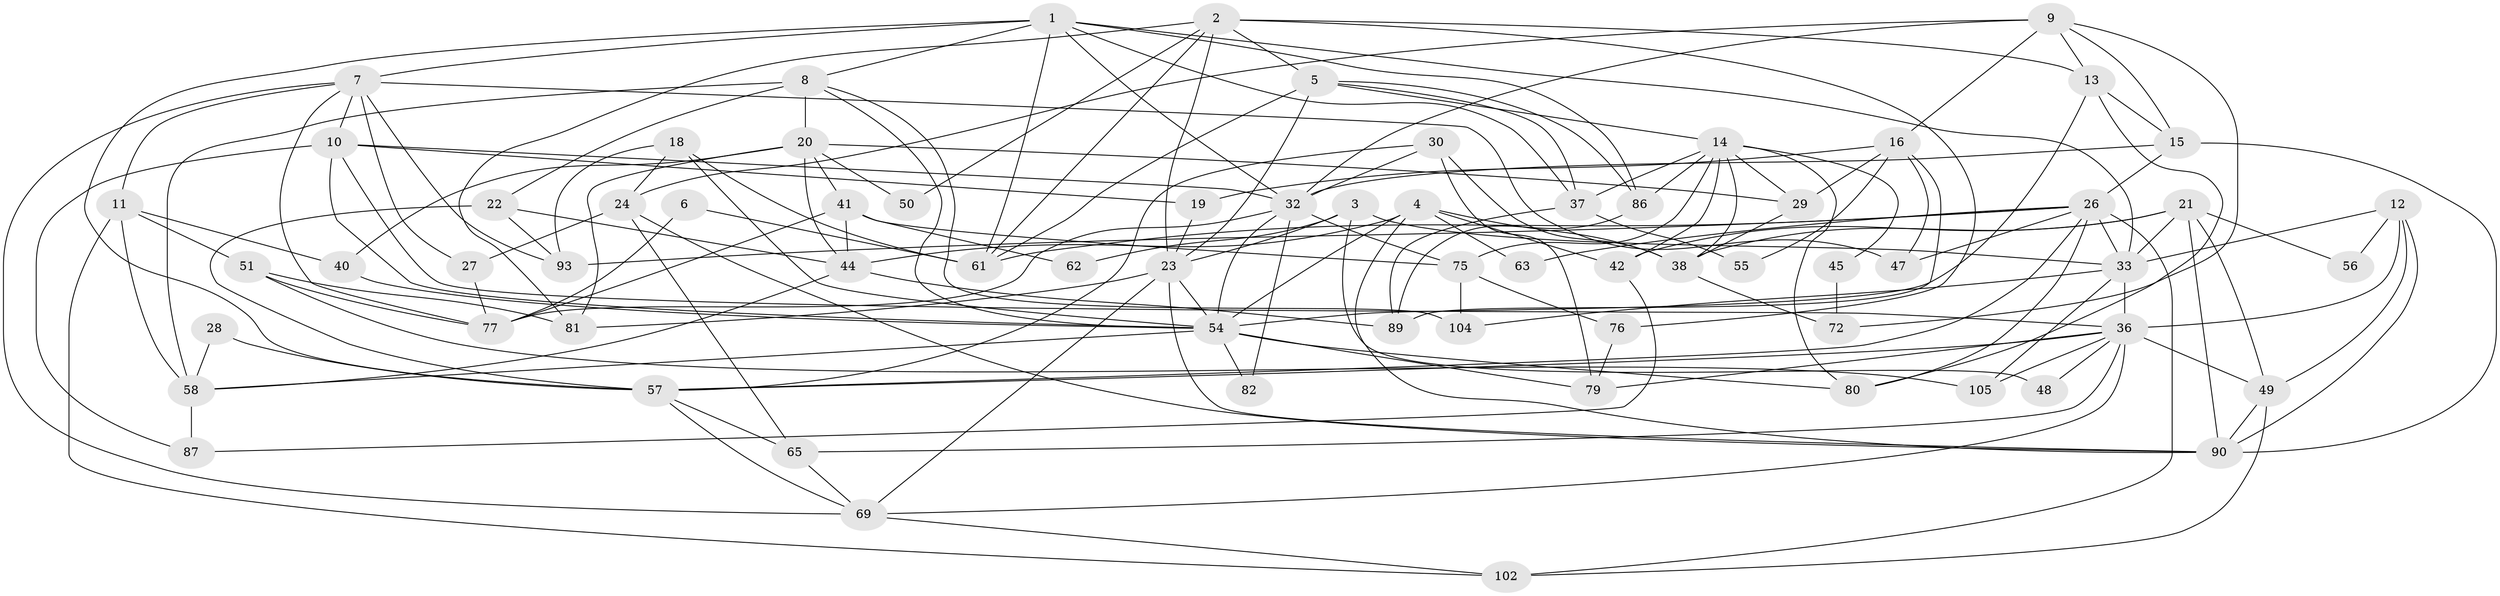 // Generated by graph-tools (version 1.1) at 2025/52/02/27/25 19:52:01]
// undirected, 69 vertices, 170 edges
graph export_dot {
graph [start="1"]
  node [color=gray90,style=filled];
  1 [super="+78"];
  2 [super="+35"];
  3;
  4 [super="+39"];
  5 [super="+34"];
  6;
  7 [super="+70"];
  8 [super="+68"];
  9 [super="+100"];
  10 [super="+17"];
  11 [super="+31"];
  12 [super="+88"];
  13;
  14 [super="+74"];
  15 [super="+64"];
  16;
  18 [super="+52"];
  19 [super="+25"];
  20 [super="+60"];
  21 [super="+46"];
  22;
  23 [super="+43"];
  24;
  26 [super="+85"];
  27 [super="+53"];
  28;
  29;
  30 [super="+67"];
  32 [super="+73"];
  33 [super="+95"];
  36 [super="+83"];
  37 [super="+91"];
  38 [super="+99"];
  40;
  41;
  42 [super="+97"];
  44 [super="+59"];
  45;
  47;
  48;
  49 [super="+71"];
  50;
  51;
  54 [super="+92"];
  55;
  56;
  57 [super="+66"];
  58 [super="+98"];
  61 [super="+96"];
  62;
  63;
  65;
  69 [super="+84"];
  72;
  75 [super="+101"];
  76;
  77;
  79;
  80;
  81;
  82;
  86;
  87;
  89;
  90 [super="+103"];
  93 [super="+94"];
  102;
  104;
  105;
  1 -- 37;
  1 -- 32;
  1 -- 57;
  1 -- 61;
  1 -- 33;
  1 -- 86;
  1 -- 7;
  1 -- 8;
  2 -- 23;
  2 -- 13;
  2 -- 50;
  2 -- 76;
  2 -- 61;
  2 -- 81;
  2 -- 5;
  3 -- 48;
  3 -- 62;
  3 -- 33;
  3 -- 23;
  4 -- 90;
  4 -- 54;
  4 -- 42;
  4 -- 63;
  4 -- 38;
  4 -- 44;
  5 -- 14;
  5 -- 23;
  5 -- 37;
  5 -- 61;
  5 -- 86;
  6 -- 77;
  6 -- 61;
  7 -- 10;
  7 -- 69;
  7 -- 77;
  7 -- 47;
  7 -- 11;
  7 -- 27;
  7 -- 93;
  8 -- 104;
  8 -- 22;
  8 -- 58 [weight=2];
  8 -- 20;
  8 -- 54;
  9 -- 32;
  9 -- 16;
  9 -- 72;
  9 -- 13;
  9 -- 24;
  9 -- 15;
  10 -- 32;
  10 -- 36;
  10 -- 19;
  10 -- 54;
  10 -- 87;
  11 -- 102;
  11 -- 40;
  11 -- 51;
  11 -- 58;
  12 -- 36 [weight=2];
  12 -- 33;
  12 -- 49;
  12 -- 56;
  12 -- 90;
  13 -- 80;
  13 -- 15;
  13 -- 54;
  14 -- 80;
  14 -- 29;
  14 -- 37;
  14 -- 45;
  14 -- 38;
  14 -- 86;
  14 -- 75;
  14 -- 42;
  15 -- 32;
  15 -- 90;
  15 -- 26;
  16 -- 89;
  16 -- 19;
  16 -- 29;
  16 -- 47;
  16 -- 55;
  18 -- 61;
  18 -- 24;
  18 -- 93;
  18 -- 54;
  19 -- 23;
  20 -- 41;
  20 -- 50;
  20 -- 81;
  20 -- 40;
  20 -- 29;
  20 -- 44;
  21 -- 56;
  21 -- 90;
  21 -- 33 [weight=2];
  21 -- 42;
  21 -- 38;
  21 -- 49;
  22 -- 93;
  22 -- 44;
  22 -- 57;
  23 -- 69;
  23 -- 81;
  23 -- 90;
  23 -- 54;
  24 -- 65;
  24 -- 90;
  24 -- 27;
  26 -- 33;
  26 -- 80;
  26 -- 93;
  26 -- 102;
  26 -- 47;
  26 -- 63;
  26 -- 61;
  26 -- 57;
  27 -- 77;
  28 -- 57;
  28 -- 58;
  29 -- 38;
  30 -- 32;
  30 -- 57;
  30 -- 79;
  30 -- 38;
  32 -- 75;
  32 -- 82;
  32 -- 77;
  32 -- 54;
  33 -- 36;
  33 -- 104;
  33 -- 105;
  36 -- 57;
  36 -- 48;
  36 -- 65;
  36 -- 69;
  36 -- 105;
  36 -- 79;
  36 -- 49;
  37 -- 89;
  37 -- 55;
  38 -- 72;
  40 -- 54;
  41 -- 44;
  41 -- 77;
  41 -- 62;
  41 -- 75;
  42 -- 87;
  44 -- 58;
  44 -- 89;
  45 -- 72;
  49 -- 102;
  49 -- 90;
  51 -- 81;
  51 -- 105;
  51 -- 77;
  54 -- 79;
  54 -- 80;
  54 -- 82;
  54 -- 58;
  57 -- 65;
  57 -- 69;
  58 -- 87;
  65 -- 69;
  69 -- 102;
  75 -- 104;
  75 -- 76;
  76 -- 79;
  86 -- 89;
}
